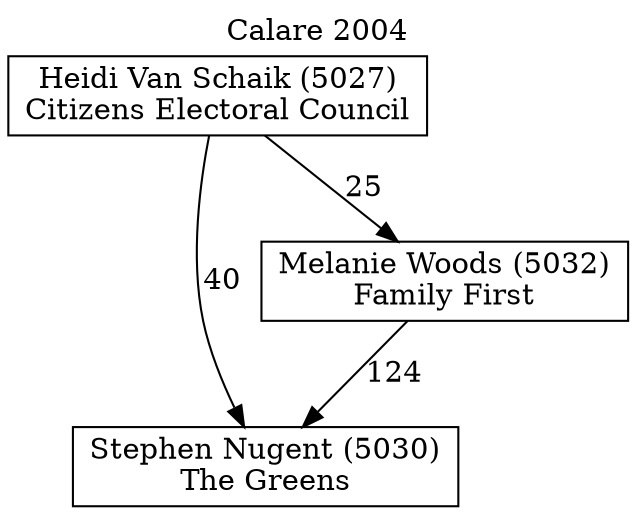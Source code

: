 // House preference flow
digraph "Stephen Nugent (5030)_Calare_2004" {
	graph [label="Calare 2004" labelloc=t mclimit=10]
	node [shape=box]
	"Stephen Nugent (5030)" [label="Stephen Nugent (5030)
The Greens"]
	"Melanie Woods (5032)" [label="Melanie Woods (5032)
Family First"]
	"Heidi Van Schaik (5027)" [label="Heidi Van Schaik (5027)
Citizens Electoral Council"]
	"Stephen Nugent (5030)" [label="Stephen Nugent (5030)
The Greens"]
	"Heidi Van Schaik (5027)" [label="Heidi Van Schaik (5027)
Citizens Electoral Council"]
	"Heidi Van Schaik (5027)" [label="Heidi Van Schaik (5027)
Citizens Electoral Council"]
	"Melanie Woods (5032)" [label="Melanie Woods (5032)
Family First"]
	"Heidi Van Schaik (5027)" [label="Heidi Van Schaik (5027)
Citizens Electoral Council"]
	"Heidi Van Schaik (5027)" [label="Heidi Van Schaik (5027)
Citizens Electoral Council"]
	"Melanie Woods (5032)" -> "Stephen Nugent (5030)" [label=124]
	"Heidi Van Schaik (5027)" -> "Melanie Woods (5032)" [label=25]
	"Heidi Van Schaik (5027)" -> "Stephen Nugent (5030)" [label=40]
}
